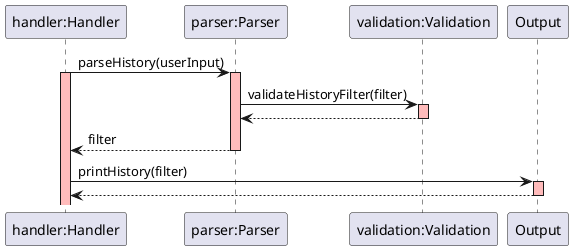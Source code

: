 @startuml
skinparam sequenceReferenceBackgroundColor lightblue
participant "handler:Handler" as Handler
participant "parser:Parser" as Parser
participant "validation:Validation" as Validation


Handler -> Parser: parseHistory(userInput)
activate Handler #FFBBBB
activate Parser #FFBBBB

    Parser -> Validation: validateHistoryFilter(filter) 
    activate Validation #FFBBBB
    Validation --> Parser: 
    deactivate Validation #FFBBBB
    Parser --> Handler: filter
deactivate Parser
Handler -> Output : printHistory(filter)
activate Output #FFBBBB
Output --> Handler
deactivate Output
@enduml